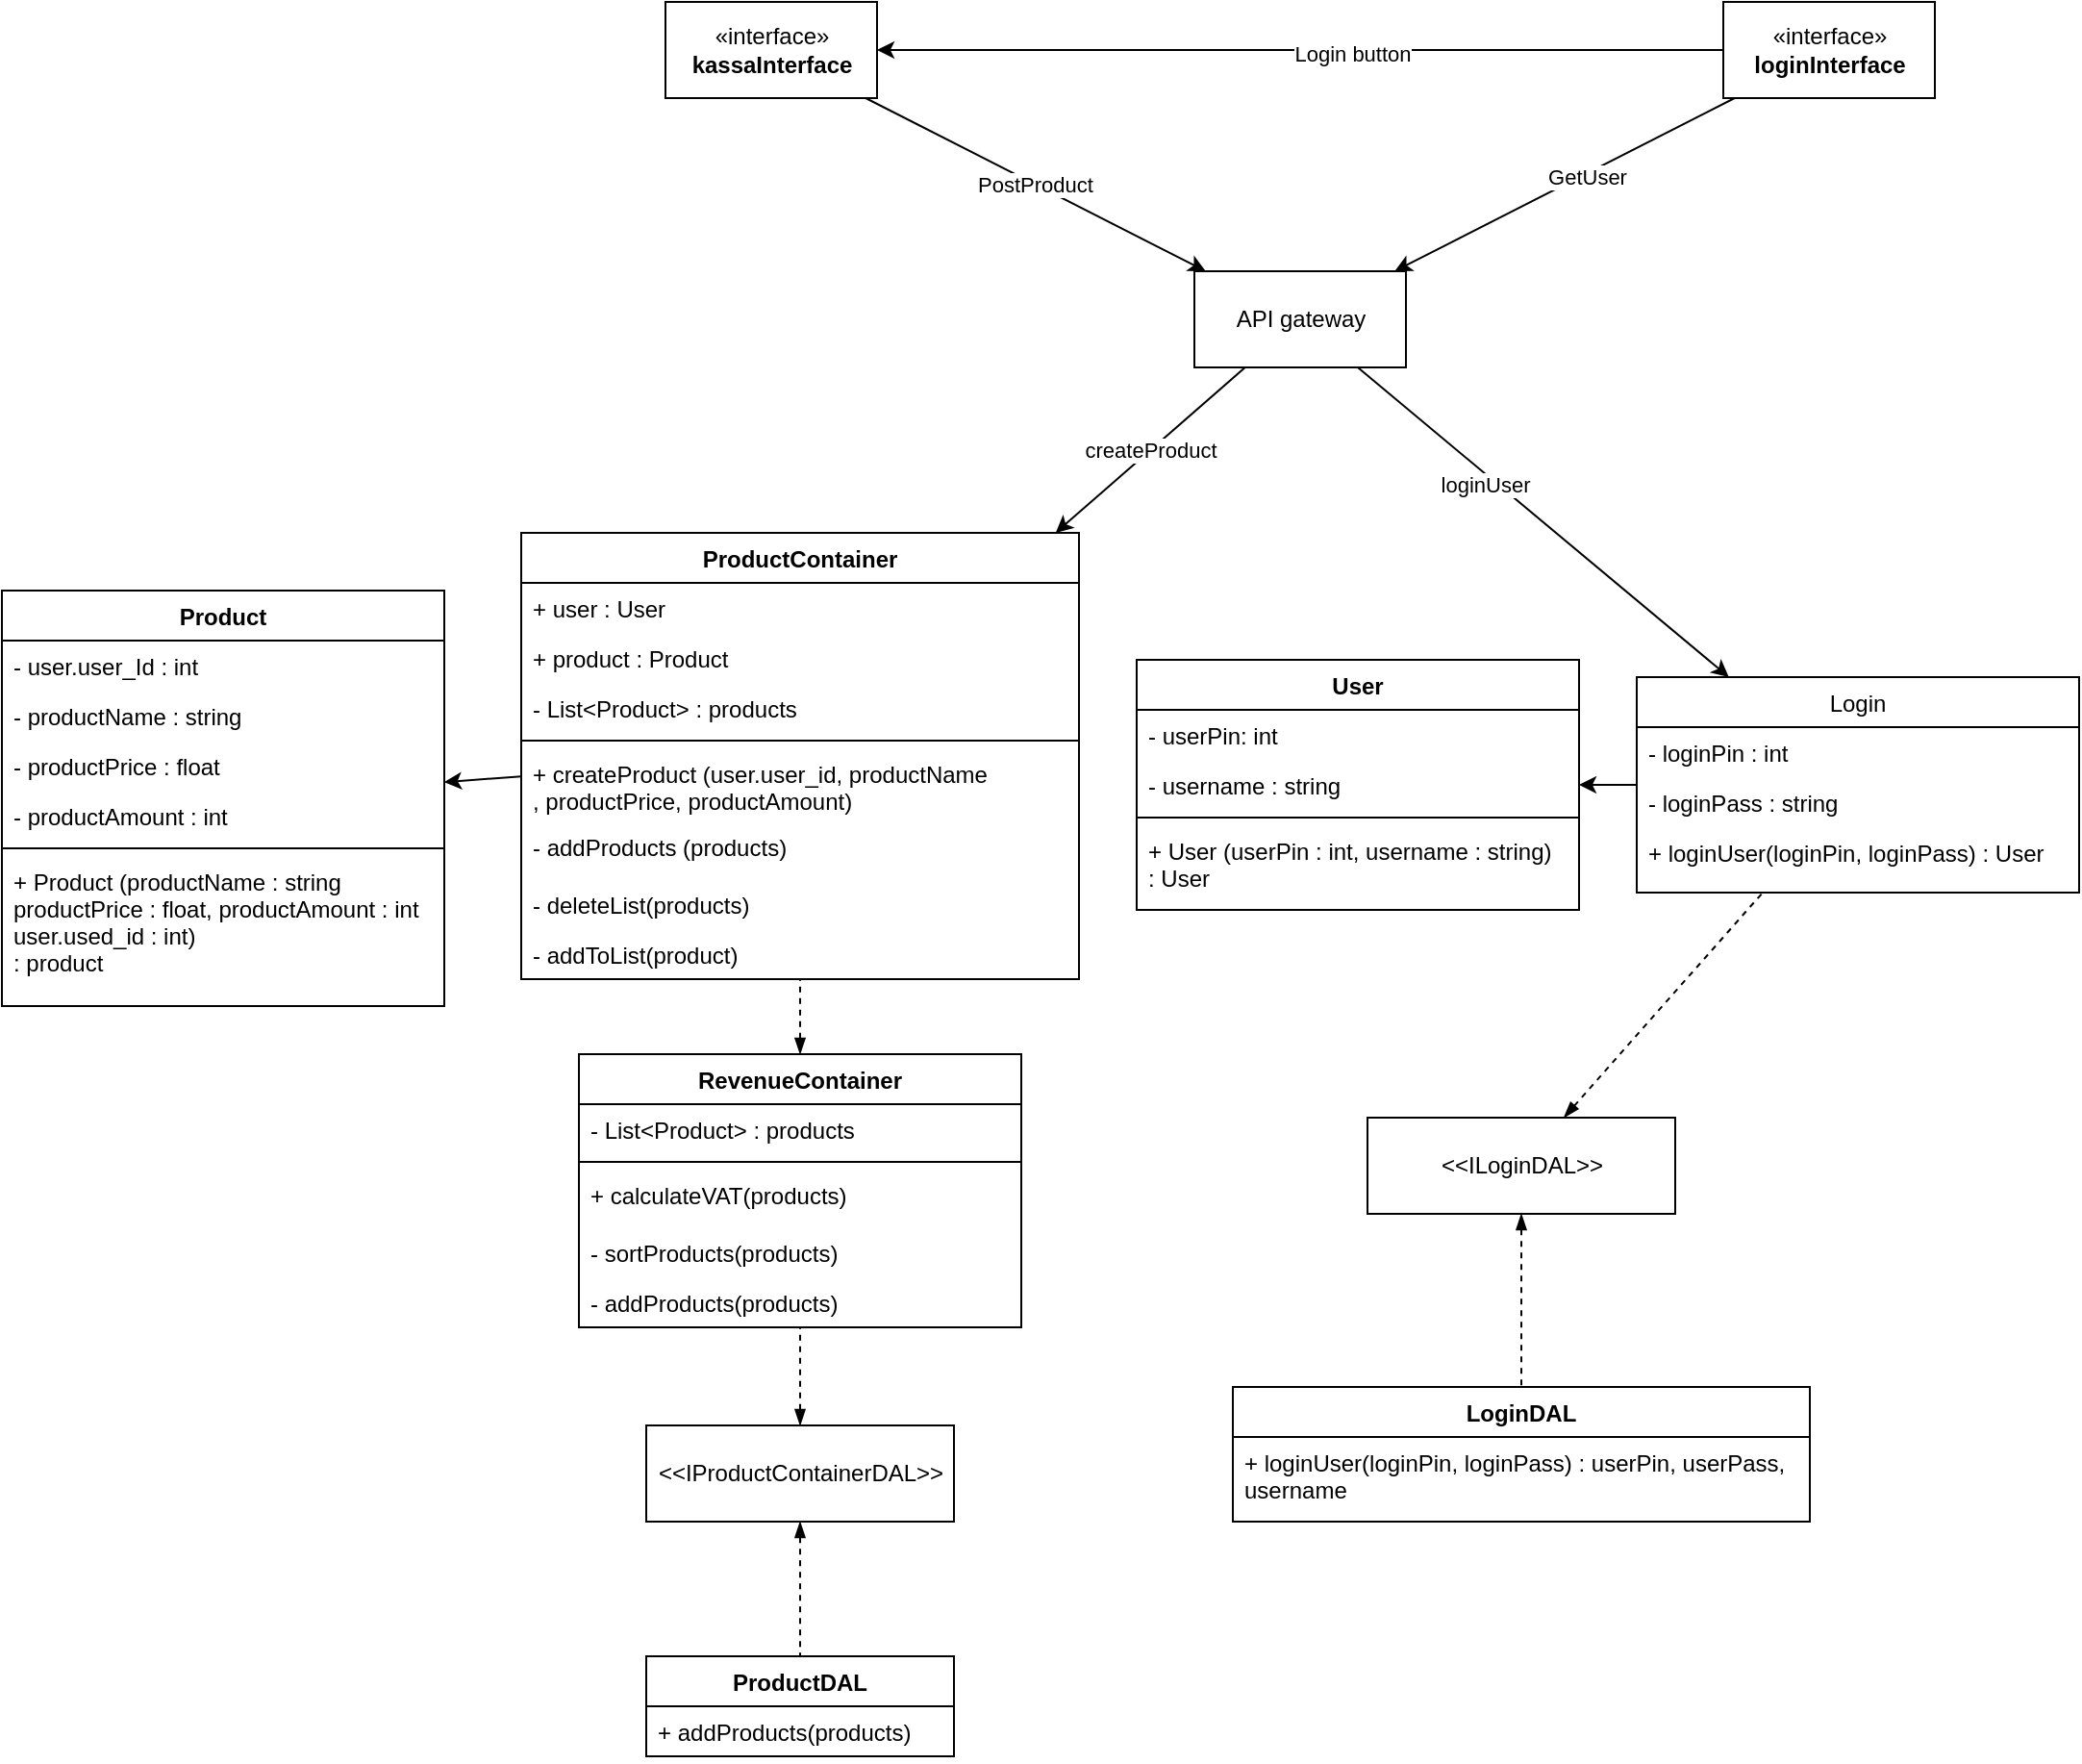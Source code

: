 <mxfile version="13.9.5" type="device"><diagram id="XyjIMaJepTxwUf0mFVRl" name="Pagina-1"><mxGraphModel dx="1913" dy="1975" grid="1" gridSize="10" guides="1" tooltips="1" connect="1" arrows="1" fold="1" page="1" pageScale="1" pageWidth="827" pageHeight="1169" math="0" shadow="0"><root><mxCell id="0"/><mxCell id="1" parent="0"/><mxCell id="XPQ1_EFqL6CoQEtHq1-4-1" value="Product" style="swimlane;fontStyle=1;align=center;verticalAlign=top;childLayout=stackLayout;horizontal=1;startSize=26;horizontalStack=0;resizeParent=1;resizeParentMax=0;resizeLast=0;collapsible=1;marginBottom=0;" parent="1" vertex="1"><mxGeometry x="-240" y="196" width="230" height="216" as="geometry"/></mxCell><mxCell id="rPOZ3pSpzkrJm83WP7-8-15" value="- user.user_Id : int " style="text;strokeColor=none;fillColor=none;align=left;verticalAlign=top;spacingLeft=4;spacingRight=4;overflow=hidden;rotatable=0;points=[[0,0.5],[1,0.5]];portConstraint=eastwest;" vertex="1" parent="XPQ1_EFqL6CoQEtHq1-4-1"><mxGeometry y="26" width="230" height="26" as="geometry"/></mxCell><mxCell id="XPQ1_EFqL6CoQEtHq1-4-2" value="- productName : string" style="text;strokeColor=none;fillColor=none;align=left;verticalAlign=top;spacingLeft=4;spacingRight=4;overflow=hidden;rotatable=0;points=[[0,0.5],[1,0.5]];portConstraint=eastwest;" parent="XPQ1_EFqL6CoQEtHq1-4-1" vertex="1"><mxGeometry y="52" width="230" height="26" as="geometry"/></mxCell><mxCell id="XPQ1_EFqL6CoQEtHq1-4-5" value="- productPrice : float" style="text;strokeColor=none;fillColor=none;align=left;verticalAlign=top;spacingLeft=4;spacingRight=4;overflow=hidden;rotatable=0;points=[[0,0.5],[1,0.5]];portConstraint=eastwest;" parent="XPQ1_EFqL6CoQEtHq1-4-1" vertex="1"><mxGeometry y="78" width="230" height="26" as="geometry"/></mxCell><mxCell id="XPQ1_EFqL6CoQEtHq1-4-6" value="- productAmount : int" style="text;strokeColor=none;fillColor=none;align=left;verticalAlign=top;spacingLeft=4;spacingRight=4;overflow=hidden;rotatable=0;points=[[0,0.5],[1,0.5]];portConstraint=eastwest;" parent="XPQ1_EFqL6CoQEtHq1-4-1" vertex="1"><mxGeometry y="104" width="230" height="26" as="geometry"/></mxCell><mxCell id="XPQ1_EFqL6CoQEtHq1-4-3" value="" style="line;strokeWidth=1;fillColor=none;align=left;verticalAlign=middle;spacingTop=-1;spacingLeft=3;spacingRight=3;rotatable=0;labelPosition=right;points=[];portConstraint=eastwest;" parent="XPQ1_EFqL6CoQEtHq1-4-1" vertex="1"><mxGeometry y="130" width="230" height="8" as="geometry"/></mxCell><mxCell id="XPQ1_EFqL6CoQEtHq1-4-4" value="+ Product (productName : string&#10;productPrice : float, productAmount : int&#10;user.used_id : int) &#10;: product" style="text;strokeColor=none;fillColor=none;align=left;verticalAlign=top;spacingLeft=4;spacingRight=4;overflow=hidden;rotatable=0;points=[[0,0.5],[1,0.5]];portConstraint=eastwest;" parent="XPQ1_EFqL6CoQEtHq1-4-1" vertex="1"><mxGeometry y="138" width="230" height="78" as="geometry"/></mxCell><mxCell id="XPQ1_EFqL6CoQEtHq1-4-7" value="Login" style="swimlane;fontStyle=0;childLayout=stackLayout;horizontal=1;startSize=26;fillColor=none;horizontalStack=0;resizeParent=1;resizeParentMax=0;resizeLast=0;collapsible=1;marginBottom=0;" parent="1" vertex="1"><mxGeometry x="610" y="241" width="230" height="112" as="geometry"/></mxCell><mxCell id="rPOZ3pSpzkrJm83WP7-8-8" value="- loginPin : int" style="text;strokeColor=none;fillColor=none;align=left;verticalAlign=top;spacingLeft=4;spacingRight=4;overflow=hidden;rotatable=0;points=[[0,0.5],[1,0.5]];portConstraint=eastwest;" vertex="1" parent="XPQ1_EFqL6CoQEtHq1-4-7"><mxGeometry y="26" width="230" height="26" as="geometry"/></mxCell><mxCell id="rPOZ3pSpzkrJm83WP7-8-9" value="- loginPass : string" style="text;strokeColor=none;fillColor=none;align=left;verticalAlign=top;spacingLeft=4;spacingRight=4;overflow=hidden;rotatable=0;points=[[0,0.5],[1,0.5]];portConstraint=eastwest;" vertex="1" parent="XPQ1_EFqL6CoQEtHq1-4-7"><mxGeometry y="52" width="230" height="26" as="geometry"/></mxCell><mxCell id="XPQ1_EFqL6CoQEtHq1-4-10" value="+ loginUser(loginPin, loginPass) : User " style="text;strokeColor=none;fillColor=none;align=left;verticalAlign=top;spacingLeft=4;spacingRight=4;overflow=hidden;rotatable=0;points=[[0,0.5],[1,0.5]];portConstraint=eastwest;" parent="XPQ1_EFqL6CoQEtHq1-4-7" vertex="1"><mxGeometry y="78" width="230" height="34" as="geometry"/></mxCell><mxCell id="XPQ1_EFqL6CoQEtHq1-4-12" value="User" style="swimlane;fontStyle=1;align=center;verticalAlign=top;childLayout=stackLayout;horizontal=1;startSize=26;horizontalStack=0;resizeParent=1;resizeParentMax=0;resizeLast=0;collapsible=1;marginBottom=0;" parent="1" vertex="1"><mxGeometry x="350" y="232" width="230" height="130" as="geometry"/></mxCell><mxCell id="XPQ1_EFqL6CoQEtHq1-4-13" value="- userPin: int" style="text;strokeColor=none;fillColor=none;align=left;verticalAlign=top;spacingLeft=4;spacingRight=4;overflow=hidden;rotatable=0;points=[[0,0.5],[1,0.5]];portConstraint=eastwest;" parent="XPQ1_EFqL6CoQEtHq1-4-12" vertex="1"><mxGeometry y="26" width="230" height="26" as="geometry"/></mxCell><mxCell id="XPQ1_EFqL6CoQEtHq1-4-14" value="- username : string" style="text;strokeColor=none;fillColor=none;align=left;verticalAlign=top;spacingLeft=4;spacingRight=4;overflow=hidden;rotatable=0;points=[[0,0.5],[1,0.5]];portConstraint=eastwest;" parent="XPQ1_EFqL6CoQEtHq1-4-12" vertex="1"><mxGeometry y="52" width="230" height="26" as="geometry"/></mxCell><mxCell id="XPQ1_EFqL6CoQEtHq1-4-16" value="" style="line;strokeWidth=1;fillColor=none;align=left;verticalAlign=middle;spacingTop=-1;spacingLeft=3;spacingRight=3;rotatable=0;labelPosition=right;points=[];portConstraint=eastwest;" parent="XPQ1_EFqL6CoQEtHq1-4-12" vertex="1"><mxGeometry y="78" width="230" height="8" as="geometry"/></mxCell><mxCell id="XPQ1_EFqL6CoQEtHq1-4-17" value="+ User (userPin : int, username : string)&#10;: User" style="text;strokeColor=none;fillColor=none;align=left;verticalAlign=top;spacingLeft=4;spacingRight=4;overflow=hidden;rotatable=0;points=[[0,0.5],[1,0.5]];portConstraint=eastwest;" parent="XPQ1_EFqL6CoQEtHq1-4-12" vertex="1"><mxGeometry y="86" width="230" height="44" as="geometry"/></mxCell><mxCell id="XPQ1_EFqL6CoQEtHq1-4-18" value="ProductContainer" style="swimlane;fontStyle=1;align=center;verticalAlign=top;childLayout=stackLayout;horizontal=1;startSize=26;horizontalStack=0;resizeParent=1;resizeParentMax=0;resizeLast=0;collapsible=1;marginBottom=0;" parent="1" vertex="1"><mxGeometry x="30" y="166" width="290" height="232" as="geometry"/></mxCell><mxCell id="rPOZ3pSpzkrJm83WP7-8-10" value="+ user : User" style="text;strokeColor=none;fillColor=none;align=left;verticalAlign=top;spacingLeft=4;spacingRight=4;overflow=hidden;rotatable=0;points=[[0,0.5],[1,0.5]];portConstraint=eastwest;" vertex="1" parent="XPQ1_EFqL6CoQEtHq1-4-18"><mxGeometry y="26" width="290" height="26" as="geometry"/></mxCell><mxCell id="rPOZ3pSpzkrJm83WP7-8-12" value="+ product : Product" style="text;strokeColor=none;fillColor=none;align=left;verticalAlign=top;spacingLeft=4;spacingRight=4;overflow=hidden;rotatable=0;points=[[0,0.5],[1,0.5]];portConstraint=eastwest;" vertex="1" parent="XPQ1_EFqL6CoQEtHq1-4-18"><mxGeometry y="52" width="290" height="26" as="geometry"/></mxCell><mxCell id="XPQ1_EFqL6CoQEtHq1-4-19" value="- List&lt;Product&gt; : products" style="text;strokeColor=none;fillColor=none;align=left;verticalAlign=top;spacingLeft=4;spacingRight=4;overflow=hidden;rotatable=0;points=[[0,0.5],[1,0.5]];portConstraint=eastwest;" parent="XPQ1_EFqL6CoQEtHq1-4-18" vertex="1"><mxGeometry y="78" width="290" height="26" as="geometry"/></mxCell><mxCell id="XPQ1_EFqL6CoQEtHq1-4-22" value="" style="line;strokeWidth=1;fillColor=none;align=left;verticalAlign=middle;spacingTop=-1;spacingLeft=3;spacingRight=3;rotatable=0;labelPosition=right;points=[];portConstraint=eastwest;" parent="XPQ1_EFqL6CoQEtHq1-4-18" vertex="1"><mxGeometry y="104" width="290" height="8" as="geometry"/></mxCell><mxCell id="rPOZ3pSpzkrJm83WP7-8-11" value="+ createProduct (user.user_id, productName&#10;, productPrice, productAmount)" style="text;strokeColor=none;fillColor=none;align=left;verticalAlign=top;spacingLeft=4;spacingRight=4;overflow=hidden;rotatable=0;points=[[0,0.5],[1,0.5]];portConstraint=eastwest;" vertex="1" parent="XPQ1_EFqL6CoQEtHq1-4-18"><mxGeometry y="112" width="290" height="38" as="geometry"/></mxCell><mxCell id="XPQ1_EFqL6CoQEtHq1-4-23" value="- addProducts (products)&#10;" style="text;strokeColor=none;fillColor=none;align=left;verticalAlign=top;spacingLeft=4;spacingRight=4;overflow=hidden;rotatable=0;points=[[0,0.5],[1,0.5]];portConstraint=eastwest;" parent="XPQ1_EFqL6CoQEtHq1-4-18" vertex="1"><mxGeometry y="150" width="290" height="30" as="geometry"/></mxCell><mxCell id="XPQ1_EFqL6CoQEtHq1-4-24" value="- deleteList(products)&#10;" style="text;strokeColor=none;fillColor=none;align=left;verticalAlign=top;spacingLeft=4;spacingRight=4;overflow=hidden;rotatable=0;points=[[0,0.5],[1,0.5]];portConstraint=eastwest;" parent="XPQ1_EFqL6CoQEtHq1-4-18" vertex="1"><mxGeometry y="180" width="290" height="26" as="geometry"/></mxCell><mxCell id="XPQ1_EFqL6CoQEtHq1-4-25" value="- addToList(product)" style="text;strokeColor=none;fillColor=none;align=left;verticalAlign=top;spacingLeft=4;spacingRight=4;overflow=hidden;rotatable=0;points=[[0,0.5],[1,0.5]];portConstraint=eastwest;" parent="XPQ1_EFqL6CoQEtHq1-4-18" vertex="1"><mxGeometry y="206" width="290" height="26" as="geometry"/></mxCell><mxCell id="XPQ1_EFqL6CoQEtHq1-4-26" value="&amp;lt;&amp;lt;IProductContainerDAL&amp;gt;&amp;gt;" style="html=1;" parent="1" vertex="1"><mxGeometry x="95" y="630" width="160" height="50" as="geometry"/></mxCell><mxCell id="XPQ1_EFqL6CoQEtHq1-4-27" value="ProductDAL" style="swimlane;fontStyle=1;align=center;verticalAlign=top;childLayout=stackLayout;horizontal=1;startSize=26;horizontalStack=0;resizeParent=1;resizeParentMax=0;resizeLast=0;collapsible=1;marginBottom=0;" parent="1" vertex="1"><mxGeometry x="95" y="750" width="160" height="52" as="geometry"/></mxCell><mxCell id="XPQ1_EFqL6CoQEtHq1-4-30" value="+ addProducts(products)" style="text;strokeColor=none;fillColor=none;align=left;verticalAlign=top;spacingLeft=4;spacingRight=4;overflow=hidden;rotatable=0;points=[[0,0.5],[1,0.5]];portConstraint=eastwest;" parent="XPQ1_EFqL6CoQEtHq1-4-27" vertex="1"><mxGeometry y="26" width="160" height="26" as="geometry"/></mxCell><mxCell id="XPQ1_EFqL6CoQEtHq1-4-36" value="&amp;lt;&amp;lt;ILoginDAL&amp;gt;&amp;gt;" style="html=1;" parent="1" vertex="1"><mxGeometry x="470" y="470" width="160" height="50" as="geometry"/></mxCell><mxCell id="XPQ1_EFqL6CoQEtHq1-4-37" value="LoginDAL" style="swimlane;fontStyle=1;align=center;verticalAlign=top;childLayout=stackLayout;horizontal=1;startSize=26;horizontalStack=0;resizeParent=1;resizeParentMax=0;resizeLast=0;collapsible=1;marginBottom=0;" parent="1" vertex="1"><mxGeometry x="400" y="610" width="300" height="70" as="geometry"/></mxCell><mxCell id="XPQ1_EFqL6CoQEtHq1-4-38" value="+ loginUser(loginPin, loginPass) : userPin, userPass, &#10;username" style="text;strokeColor=none;fillColor=none;align=left;verticalAlign=top;spacingLeft=4;spacingRight=4;overflow=hidden;rotatable=0;points=[[0,0.5],[1,0.5]];portConstraint=eastwest;" parent="XPQ1_EFqL6CoQEtHq1-4-37" vertex="1"><mxGeometry y="26" width="300" height="44" as="geometry"/></mxCell><mxCell id="XPQ1_EFqL6CoQEtHq1-4-41" value="" style="endArrow=classic;html=1;" parent="1" source="XPQ1_EFqL6CoQEtHq1-4-18" target="XPQ1_EFqL6CoQEtHq1-4-1" edge="1"><mxGeometry width="50" height="50" relative="1" as="geometry"><mxPoint x="400" y="470" as="sourcePoint"/><mxPoint x="450" y="420" as="targetPoint"/></mxGeometry></mxCell><mxCell id="XPQ1_EFqL6CoQEtHq1-4-42" value="" style="endArrow=classic;html=1;" parent="1" source="XPQ1_EFqL6CoQEtHq1-4-7" target="XPQ1_EFqL6CoQEtHq1-4-12" edge="1"><mxGeometry width="50" height="50" relative="1" as="geometry"><mxPoint x="90" y="304.569" as="sourcePoint"/><mxPoint x="30" y="306.431" as="targetPoint"/></mxGeometry></mxCell><mxCell id="XPQ1_EFqL6CoQEtHq1-4-43" value="" style="endArrow=none;dashed=1;html=1;startArrow=blockThin;startFill=1;" parent="1" source="XPQ1_EFqL6CoQEtHq1-4-36" target="XPQ1_EFqL6CoQEtHq1-4-7" edge="1"><mxGeometry width="50" height="50" relative="1" as="geometry"><mxPoint x="400" y="470" as="sourcePoint"/><mxPoint x="450" y="420" as="targetPoint"/></mxGeometry></mxCell><mxCell id="XPQ1_EFqL6CoQEtHq1-4-44" value="" style="endArrow=none;dashed=1;html=1;startArrow=blockThin;startFill=1;" parent="1" source="XPQ1_EFqL6CoQEtHq1-4-36" target="XPQ1_EFqL6CoQEtHq1-4-37" edge="1"><mxGeometry width="50" height="50" relative="1" as="geometry"><mxPoint x="670" y="510" as="sourcePoint"/><mxPoint x="738" y="340" as="targetPoint"/></mxGeometry></mxCell><mxCell id="XPQ1_EFqL6CoQEtHq1-4-45" value="" style="endArrow=none;dashed=1;html=1;startArrow=blockThin;startFill=1;" parent="1" source="rPOZ3pSpzkrJm83WP7-8-1" target="XPQ1_EFqL6CoQEtHq1-4-18" edge="1"><mxGeometry width="50" height="50" relative="1" as="geometry"><mxPoint x="680" y="520" as="sourcePoint"/><mxPoint x="748" y="350" as="targetPoint"/></mxGeometry></mxCell><mxCell id="XPQ1_EFqL6CoQEtHq1-4-46" value="" style="endArrow=none;dashed=1;html=1;startArrow=blockThin;startFill=1;" parent="1" source="XPQ1_EFqL6CoQEtHq1-4-26" target="XPQ1_EFqL6CoQEtHq1-4-27" edge="1"><mxGeometry width="50" height="50" relative="1" as="geometry"><mxPoint x="690" y="530" as="sourcePoint"/><mxPoint x="758" y="360" as="targetPoint"/></mxGeometry></mxCell><mxCell id="XPQ1_EFqL6CoQEtHq1-4-48" value="«interface»&lt;br&gt;&lt;b&gt;loginInterface&lt;/b&gt;" style="html=1;" parent="1" vertex="1"><mxGeometry x="655" y="-110" width="110" height="50" as="geometry"/></mxCell><mxCell id="XPQ1_EFqL6CoQEtHq1-4-49" value="«interface»&lt;br&gt;&lt;b&gt;kassaInterface&lt;/b&gt;" style="html=1;" parent="1" vertex="1"><mxGeometry x="105" y="-110" width="110" height="50" as="geometry"/></mxCell><mxCell id="XPQ1_EFqL6CoQEtHq1-4-50" value="PostProduct" style="endArrow=classic;html=1;" parent="1" source="XPQ1_EFqL6CoQEtHq1-4-49" target="rPOZ3pSpzkrJm83WP7-8-20" edge="1"><mxGeometry width="50" height="50" relative="1" as="geometry"><mxPoint x="400" y="180" as="sourcePoint"/><mxPoint x="450" y="130" as="targetPoint"/></mxGeometry></mxCell><mxCell id="XPQ1_EFqL6CoQEtHq1-4-51" value="" style="endArrow=classic;html=1;" parent="1" source="XPQ1_EFqL6CoQEtHq1-4-48" target="rPOZ3pSpzkrJm83WP7-8-20" edge="1"><mxGeometry width="50" height="50" relative="1" as="geometry"><mxPoint x="205" y="120" as="sourcePoint"/><mxPoint x="205" y="230" as="targetPoint"/></mxGeometry></mxCell><mxCell id="rPOZ3pSpzkrJm83WP7-8-24" value="GetUser" style="edgeLabel;html=1;align=center;verticalAlign=middle;resizable=0;points=[];" vertex="1" connectable="0" parent="XPQ1_EFqL6CoQEtHq1-4-51"><mxGeometry x="-0.116" y="1" relative="1" as="geometry"><mxPoint as="offset"/></mxGeometry></mxCell><mxCell id="XPQ1_EFqL6CoQEtHq1-4-52" value="" style="endArrow=classic;html=1;" parent="1" source="XPQ1_EFqL6CoQEtHq1-4-48" target="XPQ1_EFqL6CoQEtHq1-4-49" edge="1"><mxGeometry width="50" height="50" relative="1" as="geometry"><mxPoint x="395" y="220" as="sourcePoint"/><mxPoint x="445" y="170" as="targetPoint"/></mxGeometry></mxCell><mxCell id="rPOZ3pSpzkrJm83WP7-8-14" value="Login button" style="edgeLabel;html=1;align=center;verticalAlign=middle;resizable=0;points=[];" vertex="1" connectable="0" parent="XPQ1_EFqL6CoQEtHq1-4-52"><mxGeometry x="-0.123" y="2" relative="1" as="geometry"><mxPoint as="offset"/></mxGeometry></mxCell><mxCell id="rPOZ3pSpzkrJm83WP7-8-1" value="RevenueContainer" style="swimlane;fontStyle=1;align=center;verticalAlign=top;childLayout=stackLayout;horizontal=1;startSize=26;horizontalStack=0;resizeParent=1;resizeParentMax=0;resizeLast=0;collapsible=1;marginBottom=0;" vertex="1" parent="1"><mxGeometry x="60" y="437" width="230" height="142" as="geometry"/></mxCell><mxCell id="rPOZ3pSpzkrJm83WP7-8-2" value="- List&lt;Product&gt; : products" style="text;strokeColor=none;fillColor=none;align=left;verticalAlign=top;spacingLeft=4;spacingRight=4;overflow=hidden;rotatable=0;points=[[0,0.5],[1,0.5]];portConstraint=eastwest;" vertex="1" parent="rPOZ3pSpzkrJm83WP7-8-1"><mxGeometry y="26" width="230" height="26" as="geometry"/></mxCell><mxCell id="rPOZ3pSpzkrJm83WP7-8-3" value="" style="line;strokeWidth=1;fillColor=none;align=left;verticalAlign=middle;spacingTop=-1;spacingLeft=3;spacingRight=3;rotatable=0;labelPosition=right;points=[];portConstraint=eastwest;" vertex="1" parent="rPOZ3pSpzkrJm83WP7-8-1"><mxGeometry y="52" width="230" height="8" as="geometry"/></mxCell><mxCell id="rPOZ3pSpzkrJm83WP7-8-4" value="+ calculateVAT(products)" style="text;strokeColor=none;fillColor=none;align=left;verticalAlign=top;spacingLeft=4;spacingRight=4;overflow=hidden;rotatable=0;points=[[0,0.5],[1,0.5]];portConstraint=eastwest;" vertex="1" parent="rPOZ3pSpzkrJm83WP7-8-1"><mxGeometry y="60" width="230" height="30" as="geometry"/></mxCell><mxCell id="rPOZ3pSpzkrJm83WP7-8-5" value="- sortProducts(products)" style="text;strokeColor=none;fillColor=none;align=left;verticalAlign=top;spacingLeft=4;spacingRight=4;overflow=hidden;rotatable=0;points=[[0,0.5],[1,0.5]];portConstraint=eastwest;" vertex="1" parent="rPOZ3pSpzkrJm83WP7-8-1"><mxGeometry y="90" width="230" height="26" as="geometry"/></mxCell><mxCell id="rPOZ3pSpzkrJm83WP7-8-13" value="- addProducts(products)" style="text;strokeColor=none;fillColor=none;align=left;verticalAlign=top;spacingLeft=4;spacingRight=4;overflow=hidden;rotatable=0;points=[[0,0.5],[1,0.5]];portConstraint=eastwest;" vertex="1" parent="rPOZ3pSpzkrJm83WP7-8-1"><mxGeometry y="116" width="230" height="26" as="geometry"/></mxCell><mxCell id="rPOZ3pSpzkrJm83WP7-8-7" value="" style="endArrow=none;dashed=1;html=1;startArrow=blockThin;startFill=1;" edge="1" parent="1" source="XPQ1_EFqL6CoQEtHq1-4-26" target="rPOZ3pSpzkrJm83WP7-8-1"><mxGeometry width="50" height="50" relative="1" as="geometry"><mxPoint x="14.492" y="440" as="sourcePoint"/><mxPoint x="107.69" y="372" as="targetPoint"/></mxGeometry></mxCell><mxCell id="rPOZ3pSpzkrJm83WP7-8-20" value="API gateway" style="html=1;" vertex="1" parent="1"><mxGeometry x="380" y="30" width="110" height="50" as="geometry"/></mxCell><mxCell id="rPOZ3pSpzkrJm83WP7-8-21" value="createProduct" style="endArrow=classic;html=1;" edge="1" parent="1" source="rPOZ3pSpzkrJm83WP7-8-20" target="XPQ1_EFqL6CoQEtHq1-4-18"><mxGeometry width="50" height="50" relative="1" as="geometry"><mxPoint x="212.5" y="-90" as="sourcePoint"/><mxPoint x="407.5" y="40" as="targetPoint"/></mxGeometry></mxCell><mxCell id="rPOZ3pSpzkrJm83WP7-8-22" value="" style="endArrow=classic;html=1;" edge="1" parent="1" source="rPOZ3pSpzkrJm83WP7-8-20" target="XPQ1_EFqL6CoQEtHq1-4-7"><mxGeometry width="50" height="50" relative="1" as="geometry"><mxPoint x="222.5" y="-80" as="sourcePoint"/><mxPoint x="417.5" y="50" as="targetPoint"/></mxGeometry></mxCell><mxCell id="rPOZ3pSpzkrJm83WP7-8-23" value="loginUser" style="edgeLabel;html=1;align=center;verticalAlign=middle;resizable=0;points=[];" vertex="1" connectable="0" parent="rPOZ3pSpzkrJm83WP7-8-22"><mxGeometry x="-0.297" y="-4" relative="1" as="geometry"><mxPoint y="1" as="offset"/></mxGeometry></mxCell></root></mxGraphModel></diagram></mxfile>